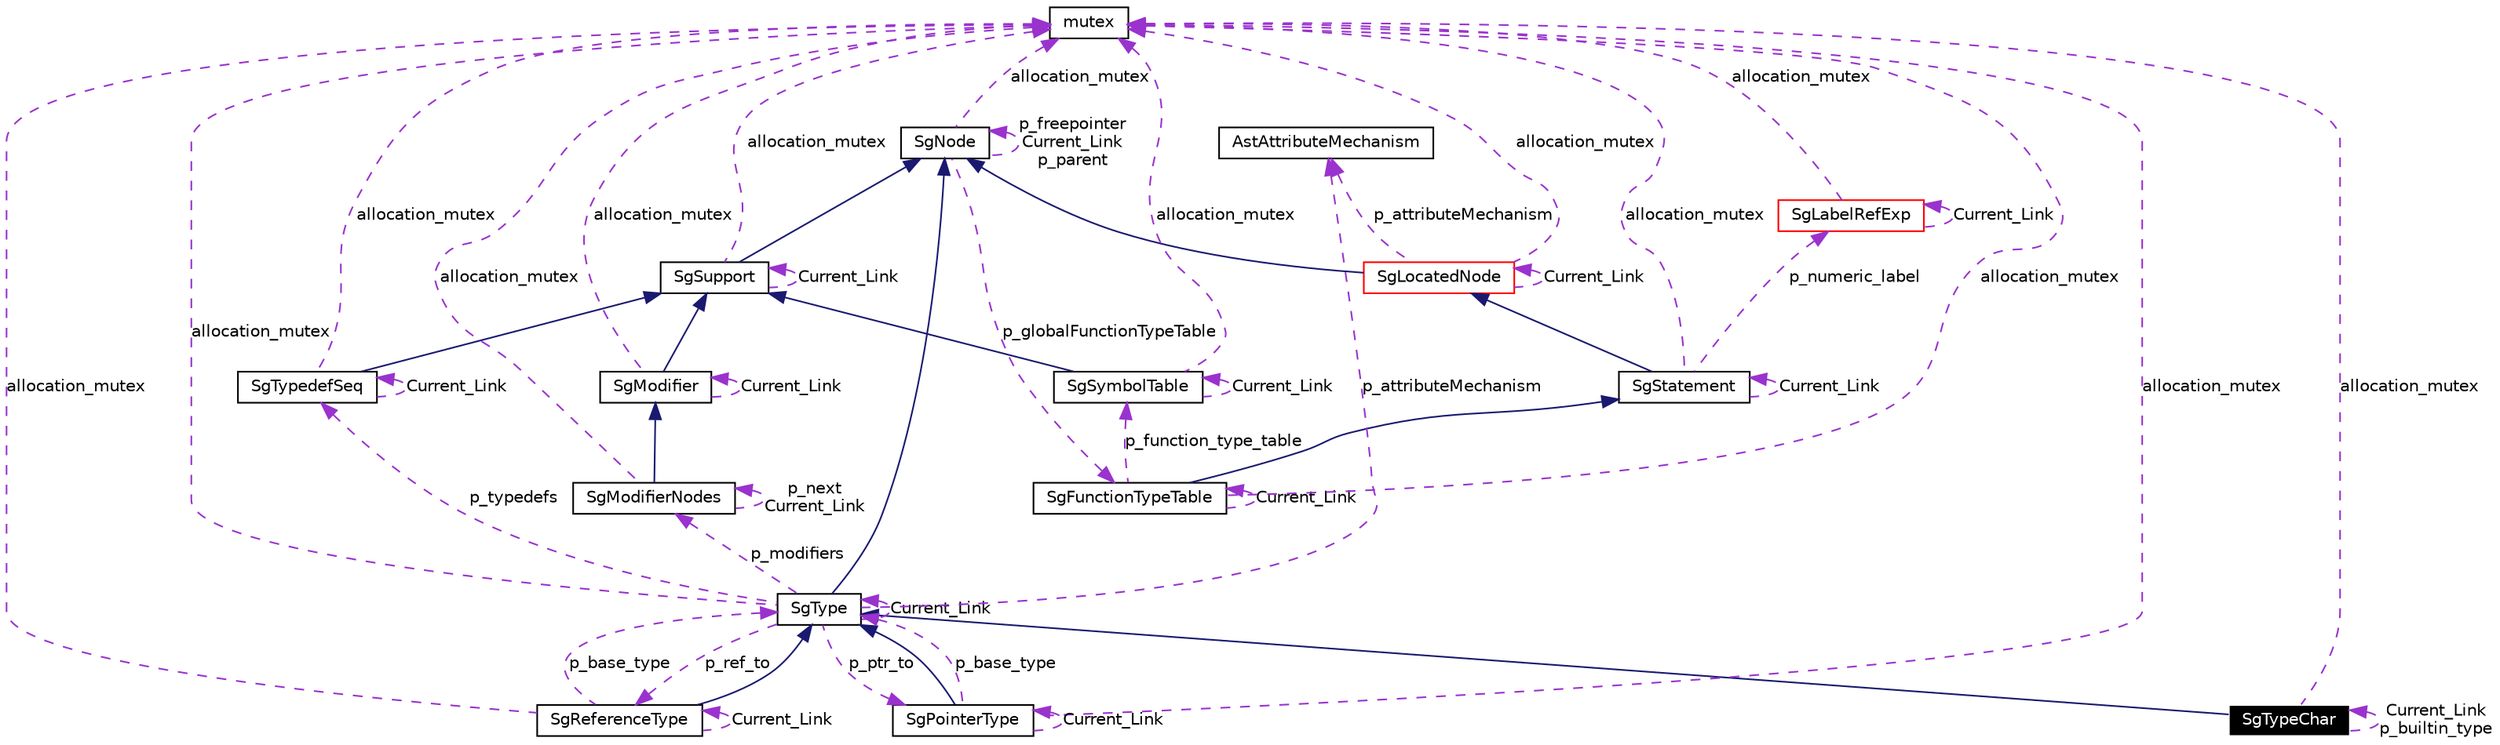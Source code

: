 digraph G
{
  edge [fontname="Helvetica",fontsize=10,labelfontname="Helvetica",labelfontsize=10];
  node [fontname="Helvetica",fontsize=10,shape=record];
  Node1 [label="SgTypeChar",height=0.2,width=0.4,color="white", fillcolor="black", style="filled" fontcolor="white"];
  Node2 -> Node1 [dir=back,color="midnightblue",fontsize=10,style="solid",fontname="Helvetica"];
  Node2 [label="SgType",height=0.2,width=0.4,color="black",URL="$classSgType.html"];
  Node3 -> Node2 [dir=back,color="midnightblue",fontsize=10,style="solid",fontname="Helvetica"];
  Node3 [label="SgNode",height=0.2,width=0.4,color="black",URL="$classSgNode.html"];
  Node4 -> Node3 [dir=back,color="darkorchid3",fontsize=10,style="dashed",label="p_globalFunctionTypeTable",fontname="Helvetica"];
  Node4 [label="SgFunctionTypeTable",height=0.2,width=0.4,color="black",URL="$classSgFunctionTypeTable.html"];
  Node5 -> Node4 [dir=back,color="midnightblue",fontsize=10,style="solid",fontname="Helvetica"];
  Node5 [label="SgStatement",height=0.2,width=0.4,color="black",URL="$classSgStatement.html"];
  Node6 -> Node5 [dir=back,color="midnightblue",fontsize=10,style="solid",fontname="Helvetica"];
  Node6 [label="SgLocatedNode",height=0.2,width=0.4,color="red",URL="$classSgLocatedNode.html"];
  Node3 -> Node6 [dir=back,color="midnightblue",fontsize=10,style="solid",fontname="Helvetica"];
  Node7 -> Node6 [dir=back,color="darkorchid3",fontsize=10,style="dashed",label="allocation_mutex",fontname="Helvetica"];
  Node7 [label="mutex",height=0.2,width=0.4,color="black",URL="$classmutex.html"];
  Node8 -> Node6 [dir=back,color="darkorchid3",fontsize=10,style="dashed",label="p_attributeMechanism",fontname="Helvetica"];
  Node8 [label="AstAttributeMechanism",height=0.2,width=0.4,color="black",URL="$classAstAttributeMechanism.html"];
  Node6 -> Node6 [dir=back,color="darkorchid3",fontsize=10,style="dashed",label="Current_Link",fontname="Helvetica"];
  Node9 -> Node5 [dir=back,color="darkorchid3",fontsize=10,style="dashed",label="p_numeric_label",fontname="Helvetica"];
  Node9 [label="SgLabelRefExp",height=0.2,width=0.4,color="red",URL="$classSgLabelRefExp.html"];
  Node9 -> Node9 [dir=back,color="darkorchid3",fontsize=10,style="dashed",label="Current_Link",fontname="Helvetica"];
  Node7 -> Node9 [dir=back,color="darkorchid3",fontsize=10,style="dashed",label="allocation_mutex",fontname="Helvetica"];
  Node5 -> Node5 [dir=back,color="darkorchid3",fontsize=10,style="dashed",label="Current_Link",fontname="Helvetica"];
  Node7 -> Node5 [dir=back,color="darkorchid3",fontsize=10,style="dashed",label="allocation_mutex",fontname="Helvetica"];
  Node4 -> Node4 [dir=back,color="darkorchid3",fontsize=10,style="dashed",label="Current_Link",fontname="Helvetica"];
  Node7 -> Node4 [dir=back,color="darkorchid3",fontsize=10,style="dashed",label="allocation_mutex",fontname="Helvetica"];
  Node10 -> Node4 [dir=back,color="darkorchid3",fontsize=10,style="dashed",label="p_function_type_table",fontname="Helvetica"];
  Node10 [label="SgSymbolTable",height=0.2,width=0.4,color="black",URL="$classSgSymbolTable.html"];
  Node11 -> Node10 [dir=back,color="midnightblue",fontsize=10,style="solid",fontname="Helvetica"];
  Node11 [label="SgSupport",height=0.2,width=0.4,color="black",URL="$classSgSupport.html"];
  Node3 -> Node11 [dir=back,color="midnightblue",fontsize=10,style="solid",fontname="Helvetica"];
  Node7 -> Node11 [dir=back,color="darkorchid3",fontsize=10,style="dashed",label="allocation_mutex",fontname="Helvetica"];
  Node11 -> Node11 [dir=back,color="darkorchid3",fontsize=10,style="dashed",label="Current_Link",fontname="Helvetica"];
  Node7 -> Node10 [dir=back,color="darkorchid3",fontsize=10,style="dashed",label="allocation_mutex",fontname="Helvetica"];
  Node10 -> Node10 [dir=back,color="darkorchid3",fontsize=10,style="dashed",label="Current_Link",fontname="Helvetica"];
  Node3 -> Node3 [dir=back,color="darkorchid3",fontsize=10,style="dashed",label="p_freepointer\nCurrent_Link\np_parent",fontname="Helvetica"];
  Node7 -> Node3 [dir=back,color="darkorchid3",fontsize=10,style="dashed",label="allocation_mutex",fontname="Helvetica"];
  Node12 -> Node2 [dir=back,color="darkorchid3",fontsize=10,style="dashed",label="p_ptr_to",fontname="Helvetica"];
  Node12 [label="SgPointerType",height=0.2,width=0.4,color="black",URL="$classSgPointerType.html"];
  Node2 -> Node12 [dir=back,color="midnightblue",fontsize=10,style="solid",fontname="Helvetica"];
  Node12 -> Node12 [dir=back,color="darkorchid3",fontsize=10,style="dashed",label="Current_Link",fontname="Helvetica"];
  Node7 -> Node12 [dir=back,color="darkorchid3",fontsize=10,style="dashed",label="allocation_mutex",fontname="Helvetica"];
  Node2 -> Node12 [dir=back,color="darkorchid3",fontsize=10,style="dashed",label="p_base_type",fontname="Helvetica"];
  Node13 -> Node2 [dir=back,color="darkorchid3",fontsize=10,style="dashed",label="p_ref_to",fontname="Helvetica"];
  Node13 [label="SgReferenceType",height=0.2,width=0.4,color="black",URL="$classSgReferenceType.html"];
  Node2 -> Node13 [dir=back,color="midnightblue",fontsize=10,style="solid",fontname="Helvetica"];
  Node13 -> Node13 [dir=back,color="darkorchid3",fontsize=10,style="dashed",label="Current_Link",fontname="Helvetica"];
  Node7 -> Node13 [dir=back,color="darkorchid3",fontsize=10,style="dashed",label="allocation_mutex",fontname="Helvetica"];
  Node2 -> Node13 [dir=back,color="darkorchid3",fontsize=10,style="dashed",label="p_base_type",fontname="Helvetica"];
  Node14 -> Node2 [dir=back,color="darkorchid3",fontsize=10,style="dashed",label="p_modifiers",fontname="Helvetica"];
  Node14 [label="SgModifierNodes",height=0.2,width=0.4,color="black",URL="$classSgModifierNodes.html"];
  Node15 -> Node14 [dir=back,color="midnightblue",fontsize=10,style="solid",fontname="Helvetica"];
  Node15 [label="SgModifier",height=0.2,width=0.4,color="black",URL="$classSgModifier.html"];
  Node11 -> Node15 [dir=back,color="midnightblue",fontsize=10,style="solid",fontname="Helvetica"];
  Node7 -> Node15 [dir=back,color="darkorchid3",fontsize=10,style="dashed",label="allocation_mutex",fontname="Helvetica"];
  Node15 -> Node15 [dir=back,color="darkorchid3",fontsize=10,style="dashed",label="Current_Link",fontname="Helvetica"];
  Node14 -> Node14 [dir=back,color="darkorchid3",fontsize=10,style="dashed",label="p_next\nCurrent_Link",fontname="Helvetica"];
  Node7 -> Node14 [dir=back,color="darkorchid3",fontsize=10,style="dashed",label="allocation_mutex",fontname="Helvetica"];
  Node7 -> Node2 [dir=back,color="darkorchid3",fontsize=10,style="dashed",label="allocation_mutex",fontname="Helvetica"];
  Node8 -> Node2 [dir=back,color="darkorchid3",fontsize=10,style="dashed",label="p_attributeMechanism",fontname="Helvetica"];
  Node16 -> Node2 [dir=back,color="darkorchid3",fontsize=10,style="dashed",label="p_typedefs",fontname="Helvetica"];
  Node16 [label="SgTypedefSeq",height=0.2,width=0.4,color="black",URL="$classSgTypedefSeq.html"];
  Node11 -> Node16 [dir=back,color="midnightblue",fontsize=10,style="solid",fontname="Helvetica"];
  Node7 -> Node16 [dir=back,color="darkorchid3",fontsize=10,style="dashed",label="allocation_mutex",fontname="Helvetica"];
  Node16 -> Node16 [dir=back,color="darkorchid3",fontsize=10,style="dashed",label="Current_Link",fontname="Helvetica"];
  Node2 -> Node2 [dir=back,color="darkorchid3",fontsize=10,style="dashed",label="Current_Link",fontname="Helvetica"];
  Node1 -> Node1 [dir=back,color="darkorchid3",fontsize=10,style="dashed",label="Current_Link\np_builtin_type",fontname="Helvetica"];
  Node7 -> Node1 [dir=back,color="darkorchid3",fontsize=10,style="dashed",label="allocation_mutex",fontname="Helvetica"];
}
